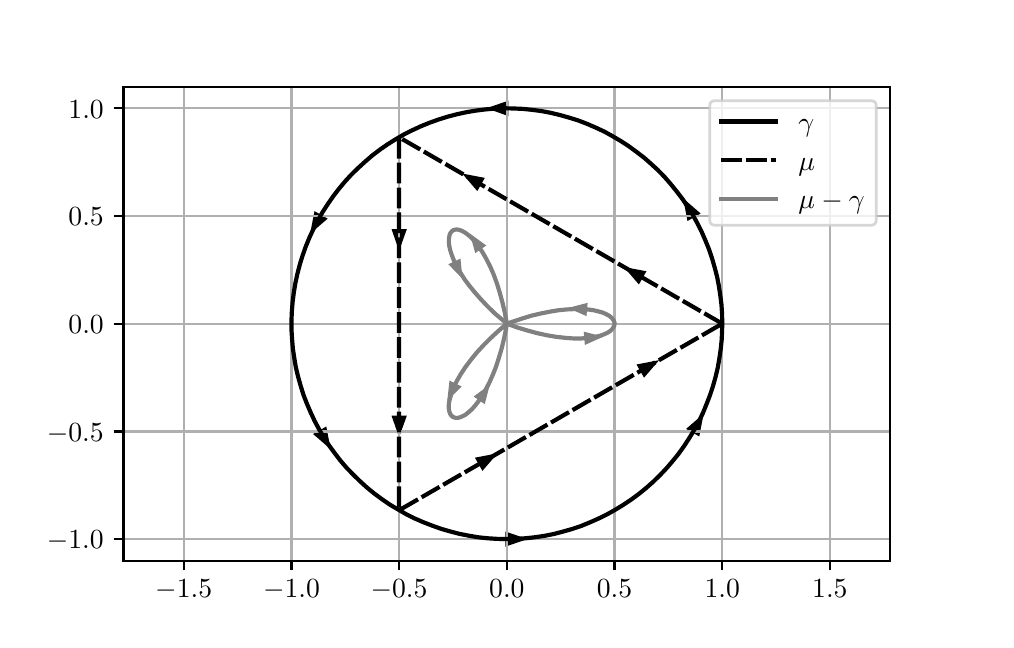 \begingroup%
\makeatletter%
\begin{pgfpicture}%
\pgfpathrectangle{\pgfpointorigin}{\pgfqpoint{4.792in}{2.961in}}%
\pgfusepath{use as bounding box, clip}%
\begin{pgfscope}%
\pgfsetbuttcap%
\pgfsetmiterjoin%
\definecolor{currentfill}{rgb}{1.0,1.0,1.0}%
\pgfsetfillcolor{currentfill}%
\pgfsetlinewidth{0.0pt}%
\definecolor{currentstroke}{rgb}{1.0,1.0,1.0}%
\pgfsetstrokecolor{currentstroke}%
\pgfsetdash{}{0pt}%
\pgfpathmoveto{\pgfqpoint{0.0in}{0.0in}}%
\pgfpathlineto{\pgfqpoint{4.792in}{0.0in}}%
\pgfpathlineto{\pgfqpoint{4.792in}{2.961in}}%
\pgfpathlineto{\pgfqpoint{0.0in}{2.961in}}%
\pgfpathclose%
\pgfusepath{fill}%
\end{pgfscope}%
\begin{pgfscope}%
\pgfsetbuttcap%
\pgfsetmiterjoin%
\definecolor{currentfill}{rgb}{1.0,1.0,1.0}%
\pgfsetfillcolor{currentfill}%
\pgfsetlinewidth{0.0pt}%
\definecolor{currentstroke}{rgb}{0.0,0.0,0.0}%
\pgfsetstrokecolor{currentstroke}%
\pgfsetstrokeopacity{0.0}%
\pgfsetdash{}{0pt}%
\pgfpathmoveto{\pgfqpoint{0.479in}{0.296in}}%
\pgfpathlineto{\pgfqpoint{4.312in}{0.296in}}%
\pgfpathlineto{\pgfqpoint{4.312in}{2.665in}}%
\pgfpathlineto{\pgfqpoint{0.479in}{2.665in}}%
\pgfpathclose%
\pgfusepath{fill}%
\end{pgfscope}%
\begin{pgfscope}%
\pgfpathrectangle{\pgfqpoint{0.479in}{0.296in}}{\pgfqpoint{3.833in}{2.369in}} %
\pgfusepath{clip}%
\pgfsetbuttcap%
\pgfsetmiterjoin%
\definecolor{currentfill}{rgb}{0.0,0.0,0.0}%
\pgfsetfillcolor{currentfill}%
\pgfsetlinewidth{1.004pt}%
\definecolor{currentstroke}{rgb}{0.0,0.0,0.0}%
\pgfsetstrokecolor{currentstroke}%
\pgfsetdash{}{0pt}%
\pgfpathmoveto{\pgfqpoint{3.353in}{2.033in}}%
\pgfpathlineto{\pgfqpoint{3.288in}{2.089in}}%
\pgfpathlineto{\pgfqpoint{3.304in}{2.005in}}%
\pgfpathclose%
\pgfusepath{stroke,fill}%
\end{pgfscope}%
\begin{pgfscope}%
\pgfpathrectangle{\pgfqpoint{0.479in}{0.296in}}{\pgfqpoint{3.833in}{2.369in}} %
\pgfusepath{clip}%
\pgfsetbuttcap%
\pgfsetmiterjoin%
\definecolor{currentfill}{rgb}{0.0,0.0,0.0}%
\pgfsetfillcolor{currentfill}%
\pgfsetlinewidth{1.004pt}%
\definecolor{currentstroke}{rgb}{0.0,0.0,0.0}%
\pgfsetstrokecolor{currentstroke}%
\pgfsetdash{}{0pt}%
\pgfpathmoveto{\pgfqpoint{2.396in}{2.586in}}%
\pgfpathlineto{\pgfqpoint{2.315in}{2.558in}}%
\pgfpathlineto{\pgfqpoint{2.396in}{2.529in}}%
\pgfpathclose%
\pgfusepath{stroke,fill}%
\end{pgfscope}%
\begin{pgfscope}%
\pgfpathrectangle{\pgfqpoint{0.479in}{0.296in}}{\pgfqpoint{3.833in}{2.369in}} %
\pgfusepath{clip}%
\pgfsetbuttcap%
\pgfsetmiterjoin%
\definecolor{currentfill}{rgb}{0.0,0.0,0.0}%
\pgfsetfillcolor{currentfill}%
\pgfsetlinewidth{1.004pt}%
\definecolor{currentstroke}{rgb}{0.0,0.0,0.0}%
\pgfsetstrokecolor{currentstroke}%
\pgfsetdash{}{0pt}%
\pgfpathmoveto{\pgfqpoint{1.439in}{2.033in}}%
\pgfpathlineto{\pgfqpoint{1.423in}{1.949in}}%
\pgfpathlineto{\pgfqpoint{1.488in}{2.005in}}%
\pgfpathclose%
\pgfusepath{stroke,fill}%
\end{pgfscope}%
\begin{pgfscope}%
\pgfpathrectangle{\pgfqpoint{0.479in}{0.296in}}{\pgfqpoint{3.833in}{2.369in}} %
\pgfusepath{clip}%
\pgfsetbuttcap%
\pgfsetmiterjoin%
\definecolor{currentfill}{rgb}{0.0,0.0,0.0}%
\pgfsetfillcolor{currentfill}%
\pgfsetlinewidth{1.004pt}%
\definecolor{currentstroke}{rgb}{0.0,0.0,0.0}%
\pgfsetstrokecolor{currentstroke}%
\pgfsetdash{}{0pt}%
\pgfpathmoveto{\pgfqpoint{1.439in}{0.928in}}%
\pgfpathlineto{\pgfqpoint{1.504in}{0.872in}}%
\pgfpathlineto{\pgfqpoint{1.488in}{0.956in}}%
\pgfpathclose%
\pgfusepath{stroke,fill}%
\end{pgfscope}%
\begin{pgfscope}%
\pgfpathrectangle{\pgfqpoint{0.479in}{0.296in}}{\pgfqpoint{3.833in}{2.369in}} %
\pgfusepath{clip}%
\pgfsetbuttcap%
\pgfsetmiterjoin%
\definecolor{currentfill}{rgb}{0.0,0.0,0.0}%
\pgfsetfillcolor{currentfill}%
\pgfsetlinewidth{1.004pt}%
\definecolor{currentstroke}{rgb}{0.0,0.0,0.0}%
\pgfsetstrokecolor{currentstroke}%
\pgfsetdash{}{0pt}%
\pgfpathmoveto{\pgfqpoint{2.396in}{0.376in}}%
\pgfpathlineto{\pgfqpoint{2.477in}{0.404in}}%
\pgfpathlineto{\pgfqpoint{2.396in}{0.432in}}%
\pgfpathclose%
\pgfusepath{stroke,fill}%
\end{pgfscope}%
\begin{pgfscope}%
\pgfpathrectangle{\pgfqpoint{0.479in}{0.296in}}{\pgfqpoint{3.833in}{2.369in}} %
\pgfusepath{clip}%
\pgfsetbuttcap%
\pgfsetmiterjoin%
\definecolor{currentfill}{rgb}{0.0,0.0,0.0}%
\pgfsetfillcolor{currentfill}%
\pgfsetlinewidth{1.004pt}%
\definecolor{currentstroke}{rgb}{0.0,0.0,0.0}%
\pgfsetstrokecolor{currentstroke}%
\pgfsetdash{}{0pt}%
\pgfpathmoveto{\pgfqpoint{3.353in}{0.928in}}%
\pgfpathlineto{\pgfqpoint{3.369in}{1.012in}}%
\pgfpathlineto{\pgfqpoint{3.304in}{0.956in}}%
\pgfpathclose%
\pgfusepath{stroke,fill}%
\end{pgfscope}%
\begin{pgfscope}%
\pgfpathrectangle{\pgfqpoint{0.479in}{0.296in}}{\pgfqpoint{3.833in}{2.369in}} %
\pgfusepath{clip}%
\pgfsetbuttcap%
\pgfsetmiterjoin%
\definecolor{currentfill}{rgb}{0.0,0.0,0.0}%
\pgfsetfillcolor{currentfill}%
\pgfsetlinewidth{1.004pt}%
\definecolor{currentstroke}{rgb}{0.0,0.0,0.0}%
\pgfsetstrokecolor{currentstroke}%
\pgfsetdash{}{0pt}%
\pgfpathmoveto{\pgfqpoint{3.083in}{1.738in}}%
\pgfpathlineto{\pgfqpoint{2.999in}{1.754in}}%
\pgfpathlineto{\pgfqpoint{3.055in}{1.689in}}%
\pgfpathclose%
\pgfusepath{stroke,fill}%
\end{pgfscope}%
\begin{pgfscope}%
\pgfpathrectangle{\pgfqpoint{0.479in}{0.296in}}{\pgfqpoint{3.833in}{2.369in}} %
\pgfusepath{clip}%
\pgfsetbuttcap%
\pgfsetmiterjoin%
\definecolor{currentfill}{rgb}{0.0,0.0,0.0}%
\pgfsetfillcolor{currentfill}%
\pgfsetlinewidth{1.004pt}%
\definecolor{currentstroke}{rgb}{0.0,0.0,0.0}%
\pgfsetstrokecolor{currentstroke}%
\pgfsetdash{}{0pt}%
\pgfpathmoveto{\pgfqpoint{2.275in}{2.205in}}%
\pgfpathlineto{\pgfqpoint{2.191in}{2.221in}}%
\pgfpathlineto{\pgfqpoint{2.247in}{2.156in}}%
\pgfpathclose%
\pgfusepath{stroke,fill}%
\end{pgfscope}%
\begin{pgfscope}%
\pgfpathrectangle{\pgfqpoint{0.479in}{0.296in}}{\pgfqpoint{3.833in}{2.369in}} %
\pgfusepath{clip}%
\pgfsetbuttcap%
\pgfsetmiterjoin%
\definecolor{currentfill}{rgb}{0.0,0.0,0.0}%
\pgfsetfillcolor{currentfill}%
\pgfsetlinewidth{1.004pt}%
\definecolor{currentstroke}{rgb}{0.0,0.0,0.0}%
\pgfsetstrokecolor{currentstroke}%
\pgfsetdash{}{0pt}%
\pgfpathmoveto{\pgfqpoint{1.829in}{1.947in}}%
\pgfpathlineto{\pgfqpoint{1.857in}{1.866in}}%
\pgfpathlineto{\pgfqpoint{1.886in}{1.947in}}%
\pgfpathclose%
\pgfusepath{stroke,fill}%
\end{pgfscope}%
\begin{pgfscope}%
\pgfpathrectangle{\pgfqpoint{0.479in}{0.296in}}{\pgfqpoint{3.833in}{2.369in}} %
\pgfusepath{clip}%
\pgfsetbuttcap%
\pgfsetmiterjoin%
\definecolor{currentfill}{rgb}{0.0,0.0,0.0}%
\pgfsetfillcolor{currentfill}%
\pgfsetlinewidth{1.004pt}%
\definecolor{currentstroke}{rgb}{0.0,0.0,0.0}%
\pgfsetstrokecolor{currentstroke}%
\pgfsetdash{}{0pt}%
\pgfpathmoveto{\pgfqpoint{1.829in}{1.014in}}%
\pgfpathlineto{\pgfqpoint{1.857in}{0.934in}}%
\pgfpathlineto{\pgfqpoint{1.886in}{1.014in}}%
\pgfpathclose%
\pgfusepath{stroke,fill}%
\end{pgfscope}%
\begin{pgfscope}%
\pgfpathrectangle{\pgfqpoint{0.479in}{0.296in}}{\pgfqpoint{3.833in}{2.369in}} %
\pgfusepath{clip}%
\pgfsetbuttcap%
\pgfsetmiterjoin%
\definecolor{currentfill}{rgb}{0.0,0.0,0.0}%
\pgfsetfillcolor{currentfill}%
\pgfsetlinewidth{1.004pt}%
\definecolor{currentstroke}{rgb}{0.0,0.0,0.0}%
\pgfsetstrokecolor{currentstroke}%
\pgfsetdash{}{0pt}%
\pgfpathmoveto{\pgfqpoint{2.275in}{0.757in}}%
\pgfpathlineto{\pgfqpoint{2.331in}{0.822in}}%
\pgfpathlineto{\pgfqpoint{2.247in}{0.806in}}%
\pgfpathclose%
\pgfusepath{stroke,fill}%
\end{pgfscope}%
\begin{pgfscope}%
\pgfpathrectangle{\pgfqpoint{0.479in}{0.296in}}{\pgfqpoint{3.833in}{2.369in}} %
\pgfusepath{clip}%
\pgfsetbuttcap%
\pgfsetmiterjoin%
\definecolor{currentfill}{rgb}{0.0,0.0,0.0}%
\pgfsetfillcolor{currentfill}%
\pgfsetlinewidth{1.004pt}%
\definecolor{currentstroke}{rgb}{0.0,0.0,0.0}%
\pgfsetstrokecolor{currentstroke}%
\pgfsetdash{}{0pt}%
\pgfpathmoveto{\pgfqpoint{3.083in}{1.223in}}%
\pgfpathlineto{\pgfqpoint{3.139in}{1.288in}}%
\pgfpathlineto{\pgfqpoint{3.055in}{1.272in}}%
\pgfpathclose%
\pgfusepath{stroke,fill}%
\end{pgfscope}%
\begin{pgfscope}%
\pgfpathrectangle{\pgfqpoint{0.479in}{0.296in}}{\pgfqpoint{3.833in}{2.369in}} %
\pgfusepath{clip}%
\pgfsetbuttcap%
\pgfsetmiterjoin%
\definecolor{currentfill}{rgb}{0.502,0.502,0.502}%
\pgfsetfillcolor{currentfill}%
\pgfsetlinewidth{1.004pt}%
\definecolor{currentstroke}{rgb}{0.502,0.502,0.502}%
\pgfsetstrokecolor{currentstroke}%
\pgfsetdash{}{0pt}%
\pgfpathmoveto{\pgfqpoint{2.115in}{1.186in}}%
\pgfpathlineto{\pgfqpoint{2.107in}{1.115in}}%
\pgfpathlineto{\pgfqpoint{2.158in}{1.165in}}%
\pgfpathclose%
\pgfusepath{stroke,fill}%
\end{pgfscope}%
\begin{pgfscope}%
\pgfpathrectangle{\pgfqpoint{0.479in}{0.296in}}{\pgfqpoint{3.833in}{2.369in}} %
\pgfusepath{clip}%
\pgfsetbuttcap%
\pgfsetmiterjoin%
\definecolor{currentfill}{rgb}{0.502,0.502,0.502}%
\pgfsetfillcolor{currentfill}%
\pgfsetlinewidth{1.004pt}%
\definecolor{currentstroke}{rgb}{0.502,0.502,0.502}%
\pgfsetstrokecolor{currentstroke}%
\pgfsetdash{}{0pt}%
\pgfpathmoveto{\pgfqpoint{2.281in}{1.09in}}%
\pgfpathlineto{\pgfqpoint{2.299in}{1.159in}}%
\pgfpathlineto{\pgfqpoint{2.242in}{1.117in}}%
\pgfpathclose%
\pgfusepath{stroke,fill}%
\end{pgfscope}%
\begin{pgfscope}%
\pgfpathrectangle{\pgfqpoint{0.479in}{0.296in}}{\pgfqpoint{3.833in}{2.369in}} %
\pgfusepath{clip}%
\pgfsetbuttcap%
\pgfsetmiterjoin%
\definecolor{currentfill}{rgb}{0.502,0.502,0.502}%
\pgfsetfillcolor{currentfill}%
\pgfsetlinewidth{1.004pt}%
\definecolor{currentstroke}{rgb}{0.502,0.502,0.502}%
\pgfsetstrokecolor{currentstroke}%
\pgfsetdash{}{0pt}%
\pgfpathmoveto{\pgfqpoint{2.792in}{1.385in}}%
\pgfpathlineto{\pgfqpoint{2.857in}{1.414in}}%
\pgfpathlineto{\pgfqpoint{2.788in}{1.432in}}%
\pgfpathclose%
\pgfusepath{stroke,fill}%
\end{pgfscope}%
\begin{pgfscope}%
\pgfpathrectangle{\pgfqpoint{0.479in}{0.296in}}{\pgfqpoint{3.833in}{2.369in}} %
\pgfusepath{clip}%
\pgfsetbuttcap%
\pgfsetmiterjoin%
\definecolor{currentfill}{rgb}{0.502,0.502,0.502}%
\pgfsetfillcolor{currentfill}%
\pgfsetlinewidth{1.004pt}%
\definecolor{currentstroke}{rgb}{0.502,0.502,0.502}%
\pgfsetstrokecolor{currentstroke}%
\pgfsetdash{}{0pt}%
\pgfpathmoveto{\pgfqpoint{2.792in}{1.576in}}%
\pgfpathlineto{\pgfqpoint{2.723in}{1.558in}}%
\pgfpathlineto{\pgfqpoint{2.788in}{1.529in}}%
\pgfpathclose%
\pgfusepath{stroke,fill}%
\end{pgfscope}%
\begin{pgfscope}%
\pgfpathrectangle{\pgfqpoint{0.479in}{0.296in}}{\pgfqpoint{3.833in}{2.369in}} %
\pgfusepath{clip}%
\pgfsetbuttcap%
\pgfsetmiterjoin%
\definecolor{currentfill}{rgb}{0.502,0.502,0.502}%
\pgfsetfillcolor{currentfill}%
\pgfsetlinewidth{1.004pt}%
\definecolor{currentstroke}{rgb}{0.502,0.502,0.502}%
\pgfsetstrokecolor{currentstroke}%
\pgfsetdash{}{0pt}%
\pgfpathmoveto{\pgfqpoint{2.281in}{1.872in}}%
\pgfpathlineto{\pgfqpoint{2.223in}{1.914in}}%
\pgfpathlineto{\pgfqpoint{2.242in}{1.845in}}%
\pgfpathclose%
\pgfusepath{stroke,fill}%
\end{pgfscope}%
\begin{pgfscope}%
\pgfpathrectangle{\pgfqpoint{0.479in}{0.296in}}{\pgfqpoint{3.833in}{2.369in}} %
\pgfusepath{clip}%
\pgfsetbuttcap%
\pgfsetmiterjoin%
\definecolor{currentfill}{rgb}{0.502,0.502,0.502}%
\pgfsetfillcolor{currentfill}%
\pgfsetlinewidth{1.004pt}%
\definecolor{currentstroke}{rgb}{0.502,0.502,0.502}%
\pgfsetstrokecolor{currentstroke}%
\pgfsetdash{}{0pt}%
\pgfpathmoveto{\pgfqpoint{2.115in}{1.776in}}%
\pgfpathlineto{\pgfqpoint{2.165in}{1.725in}}%
\pgfpathlineto{\pgfqpoint{2.158in}{1.796in}}%
\pgfpathclose%
\pgfusepath{stroke,fill}%
\end{pgfscope}%
\begin{pgfscope}%
\pgfpathrectangle{\pgfqpoint{0.479in}{0.296in}}{\pgfqpoint{3.833in}{2.369in}} %
\pgfusepath{clip}%
\pgfsetrectcap%
\pgfsetroundjoin%
\pgfsetlinewidth{0.803pt}%
\definecolor{currentstroke}{rgb}{0.69,0.69,0.69}%
\pgfsetstrokecolor{currentstroke}%
\pgfsetdash{}{0pt}%
\pgfpathmoveto{\pgfqpoint{0.78in}{0.296in}}%
\pgfpathlineto{\pgfqpoint{0.78in}{2.665in}}%
\pgfusepath{stroke}%
\end{pgfscope}%
\begin{pgfscope}%
\pgfsetbuttcap%
\pgfsetroundjoin%
\definecolor{currentfill}{rgb}{0.0,0.0,0.0}%
\pgfsetfillcolor{currentfill}%
\pgfsetlinewidth{0.803pt}%
\definecolor{currentstroke}{rgb}{0.0,0.0,0.0}%
\pgfsetstrokecolor{currentstroke}%
\pgfsetdash{}{0pt}%
\pgfsys@defobject{currentmarker}{\pgfqpoint{0.0in}{-0.049in}}{\pgfqpoint{0.0in}{0.0in}}{%
\pgfpathmoveto{\pgfqpoint{0.0in}{0.0in}}%
\pgfpathlineto{\pgfqpoint{0.0in}{-0.049in}}%
\pgfusepath{stroke,fill}%
}%
\begin{pgfscope}%
\pgfsys@transformshift{0.78in}{0.296in}%
\pgfsys@useobject{currentmarker}{}%
\end{pgfscope}%
\end{pgfscope}%
\begin{pgfscope}%
\pgftext[x=0.78in,y=0.199in,,top]{\rmfamily\fontsize{10.0}{12.0}\selectfont \(\displaystyle -1.5\)}%
\end{pgfscope}%
\begin{pgfscope}%
\pgfpathrectangle{\pgfqpoint{0.479in}{0.296in}}{\pgfqpoint{3.833in}{2.369in}} %
\pgfusepath{clip}%
\pgfsetrectcap%
\pgfsetroundjoin%
\pgfsetlinewidth{0.803pt}%
\definecolor{currentstroke}{rgb}{0.69,0.69,0.69}%
\pgfsetstrokecolor{currentstroke}%
\pgfsetdash{}{0pt}%
\pgfpathmoveto{\pgfqpoint{1.319in}{0.296in}}%
\pgfpathlineto{\pgfqpoint{1.319in}{2.665in}}%
\pgfusepath{stroke}%
\end{pgfscope}%
\begin{pgfscope}%
\pgfsetbuttcap%
\pgfsetroundjoin%
\definecolor{currentfill}{rgb}{0.0,0.0,0.0}%
\pgfsetfillcolor{currentfill}%
\pgfsetlinewidth{0.803pt}%
\definecolor{currentstroke}{rgb}{0.0,0.0,0.0}%
\pgfsetstrokecolor{currentstroke}%
\pgfsetdash{}{0pt}%
\pgfsys@defobject{currentmarker}{\pgfqpoint{0.0in}{-0.049in}}{\pgfqpoint{0.0in}{0.0in}}{%
\pgfpathmoveto{\pgfqpoint{0.0in}{0.0in}}%
\pgfpathlineto{\pgfqpoint{0.0in}{-0.049in}}%
\pgfusepath{stroke,fill}%
}%
\begin{pgfscope}%
\pgfsys@transformshift{1.319in}{0.296in}%
\pgfsys@useobject{currentmarker}{}%
\end{pgfscope}%
\end{pgfscope}%
\begin{pgfscope}%
\pgftext[x=1.319in,y=0.199in,,top]{\rmfamily\fontsize{10.0}{12.0}\selectfont \(\displaystyle -1.0\)}%
\end{pgfscope}%
\begin{pgfscope}%
\pgfpathrectangle{\pgfqpoint{0.479in}{0.296in}}{\pgfqpoint{3.833in}{2.369in}} %
\pgfusepath{clip}%
\pgfsetrectcap%
\pgfsetroundjoin%
\pgfsetlinewidth{0.803pt}%
\definecolor{currentstroke}{rgb}{0.69,0.69,0.69}%
\pgfsetstrokecolor{currentstroke}%
\pgfsetdash{}{0pt}%
\pgfpathmoveto{\pgfqpoint{1.857in}{0.296in}}%
\pgfpathlineto{\pgfqpoint{1.857in}{2.665in}}%
\pgfusepath{stroke}%
\end{pgfscope}%
\begin{pgfscope}%
\pgfsetbuttcap%
\pgfsetroundjoin%
\definecolor{currentfill}{rgb}{0.0,0.0,0.0}%
\pgfsetfillcolor{currentfill}%
\pgfsetlinewidth{0.803pt}%
\definecolor{currentstroke}{rgb}{0.0,0.0,0.0}%
\pgfsetstrokecolor{currentstroke}%
\pgfsetdash{}{0pt}%
\pgfsys@defobject{currentmarker}{\pgfqpoint{0.0in}{-0.049in}}{\pgfqpoint{0.0in}{0.0in}}{%
\pgfpathmoveto{\pgfqpoint{0.0in}{0.0in}}%
\pgfpathlineto{\pgfqpoint{0.0in}{-0.049in}}%
\pgfusepath{stroke,fill}%
}%
\begin{pgfscope}%
\pgfsys@transformshift{1.857in}{0.296in}%
\pgfsys@useobject{currentmarker}{}%
\end{pgfscope}%
\end{pgfscope}%
\begin{pgfscope}%
\pgftext[x=1.857in,y=0.199in,,top]{\rmfamily\fontsize{10.0}{12.0}\selectfont \(\displaystyle -0.5\)}%
\end{pgfscope}%
\begin{pgfscope}%
\pgfpathrectangle{\pgfqpoint{0.479in}{0.296in}}{\pgfqpoint{3.833in}{2.369in}} %
\pgfusepath{clip}%
\pgfsetrectcap%
\pgfsetroundjoin%
\pgfsetlinewidth{0.803pt}%
\definecolor{currentstroke}{rgb}{0.69,0.69,0.69}%
\pgfsetstrokecolor{currentstroke}%
\pgfsetdash{}{0pt}%
\pgfpathmoveto{\pgfqpoint{2.396in}{0.296in}}%
\pgfpathlineto{\pgfqpoint{2.396in}{2.665in}}%
\pgfusepath{stroke}%
\end{pgfscope}%
\begin{pgfscope}%
\pgfsetbuttcap%
\pgfsetroundjoin%
\definecolor{currentfill}{rgb}{0.0,0.0,0.0}%
\pgfsetfillcolor{currentfill}%
\pgfsetlinewidth{0.803pt}%
\definecolor{currentstroke}{rgb}{0.0,0.0,0.0}%
\pgfsetstrokecolor{currentstroke}%
\pgfsetdash{}{0pt}%
\pgfsys@defobject{currentmarker}{\pgfqpoint{0.0in}{-0.049in}}{\pgfqpoint{0.0in}{0.0in}}{%
\pgfpathmoveto{\pgfqpoint{0.0in}{0.0in}}%
\pgfpathlineto{\pgfqpoint{0.0in}{-0.049in}}%
\pgfusepath{stroke,fill}%
}%
\begin{pgfscope}%
\pgfsys@transformshift{2.396in}{0.296in}%
\pgfsys@useobject{currentmarker}{}%
\end{pgfscope}%
\end{pgfscope}%
\begin{pgfscope}%
\pgftext[x=2.396in,y=0.199in,,top]{\rmfamily\fontsize{10.0}{12.0}\selectfont \(\displaystyle 0.0\)}%
\end{pgfscope}%
\begin{pgfscope}%
\pgfpathrectangle{\pgfqpoint{0.479in}{0.296in}}{\pgfqpoint{3.833in}{2.369in}} %
\pgfusepath{clip}%
\pgfsetrectcap%
\pgfsetroundjoin%
\pgfsetlinewidth{0.803pt}%
\definecolor{currentstroke}{rgb}{0.69,0.69,0.69}%
\pgfsetstrokecolor{currentstroke}%
\pgfsetdash{}{0pt}%
\pgfpathmoveto{\pgfqpoint{2.934in}{0.296in}}%
\pgfpathlineto{\pgfqpoint{2.934in}{2.665in}}%
\pgfusepath{stroke}%
\end{pgfscope}%
\begin{pgfscope}%
\pgfsetbuttcap%
\pgfsetroundjoin%
\definecolor{currentfill}{rgb}{0.0,0.0,0.0}%
\pgfsetfillcolor{currentfill}%
\pgfsetlinewidth{0.803pt}%
\definecolor{currentstroke}{rgb}{0.0,0.0,0.0}%
\pgfsetstrokecolor{currentstroke}%
\pgfsetdash{}{0pt}%
\pgfsys@defobject{currentmarker}{\pgfqpoint{0.0in}{-0.049in}}{\pgfqpoint{0.0in}{0.0in}}{%
\pgfpathmoveto{\pgfqpoint{0.0in}{0.0in}}%
\pgfpathlineto{\pgfqpoint{0.0in}{-0.049in}}%
\pgfusepath{stroke,fill}%
}%
\begin{pgfscope}%
\pgfsys@transformshift{2.934in}{0.296in}%
\pgfsys@useobject{currentmarker}{}%
\end{pgfscope}%
\end{pgfscope}%
\begin{pgfscope}%
\pgftext[x=2.934in,y=0.199in,,top]{\rmfamily\fontsize{10.0}{12.0}\selectfont \(\displaystyle 0.5\)}%
\end{pgfscope}%
\begin{pgfscope}%
\pgfpathrectangle{\pgfqpoint{0.479in}{0.296in}}{\pgfqpoint{3.833in}{2.369in}} %
\pgfusepath{clip}%
\pgfsetrectcap%
\pgfsetroundjoin%
\pgfsetlinewidth{0.803pt}%
\definecolor{currentstroke}{rgb}{0.69,0.69,0.69}%
\pgfsetstrokecolor{currentstroke}%
\pgfsetdash{}{0pt}%
\pgfpathmoveto{\pgfqpoint{3.473in}{0.296in}}%
\pgfpathlineto{\pgfqpoint{3.473in}{2.665in}}%
\pgfusepath{stroke}%
\end{pgfscope}%
\begin{pgfscope}%
\pgfsetbuttcap%
\pgfsetroundjoin%
\definecolor{currentfill}{rgb}{0.0,0.0,0.0}%
\pgfsetfillcolor{currentfill}%
\pgfsetlinewidth{0.803pt}%
\definecolor{currentstroke}{rgb}{0.0,0.0,0.0}%
\pgfsetstrokecolor{currentstroke}%
\pgfsetdash{}{0pt}%
\pgfsys@defobject{currentmarker}{\pgfqpoint{0.0in}{-0.049in}}{\pgfqpoint{0.0in}{0.0in}}{%
\pgfpathmoveto{\pgfqpoint{0.0in}{0.0in}}%
\pgfpathlineto{\pgfqpoint{0.0in}{-0.049in}}%
\pgfusepath{stroke,fill}%
}%
\begin{pgfscope}%
\pgfsys@transformshift{3.473in}{0.296in}%
\pgfsys@useobject{currentmarker}{}%
\end{pgfscope}%
\end{pgfscope}%
\begin{pgfscope}%
\pgftext[x=3.473in,y=0.199in,,top]{\rmfamily\fontsize{10.0}{12.0}\selectfont \(\displaystyle 1.0\)}%
\end{pgfscope}%
\begin{pgfscope}%
\pgfpathrectangle{\pgfqpoint{0.479in}{0.296in}}{\pgfqpoint{3.833in}{2.369in}} %
\pgfusepath{clip}%
\pgfsetrectcap%
\pgfsetroundjoin%
\pgfsetlinewidth{0.803pt}%
\definecolor{currentstroke}{rgb}{0.69,0.69,0.69}%
\pgfsetstrokecolor{currentstroke}%
\pgfsetdash{}{0pt}%
\pgfpathmoveto{\pgfqpoint{4.011in}{0.296in}}%
\pgfpathlineto{\pgfqpoint{4.011in}{2.665in}}%
\pgfusepath{stroke}%
\end{pgfscope}%
\begin{pgfscope}%
\pgfsetbuttcap%
\pgfsetroundjoin%
\definecolor{currentfill}{rgb}{0.0,0.0,0.0}%
\pgfsetfillcolor{currentfill}%
\pgfsetlinewidth{0.803pt}%
\definecolor{currentstroke}{rgb}{0.0,0.0,0.0}%
\pgfsetstrokecolor{currentstroke}%
\pgfsetdash{}{0pt}%
\pgfsys@defobject{currentmarker}{\pgfqpoint{0.0in}{-0.049in}}{\pgfqpoint{0.0in}{0.0in}}{%
\pgfpathmoveto{\pgfqpoint{0.0in}{0.0in}}%
\pgfpathlineto{\pgfqpoint{0.0in}{-0.049in}}%
\pgfusepath{stroke,fill}%
}%
\begin{pgfscope}%
\pgfsys@transformshift{4.011in}{0.296in}%
\pgfsys@useobject{currentmarker}{}%
\end{pgfscope}%
\end{pgfscope}%
\begin{pgfscope}%
\pgftext[x=4.011in,y=0.199in,,top]{\rmfamily\fontsize{10.0}{12.0}\selectfont \(\displaystyle 1.5\)}%
\end{pgfscope}%
\begin{pgfscope}%
\pgfpathrectangle{\pgfqpoint{0.479in}{0.296in}}{\pgfqpoint{3.833in}{2.369in}} %
\pgfusepath{clip}%
\pgfsetrectcap%
\pgfsetroundjoin%
\pgfsetlinewidth{0.803pt}%
\definecolor{currentstroke}{rgb}{0.69,0.69,0.69}%
\pgfsetstrokecolor{currentstroke}%
\pgfsetdash{}{0pt}%
\pgfpathmoveto{\pgfqpoint{0.479in}{0.404in}}%
\pgfpathlineto{\pgfqpoint{4.312in}{0.404in}}%
\pgfusepath{stroke}%
\end{pgfscope}%
\begin{pgfscope}%
\pgfsetbuttcap%
\pgfsetroundjoin%
\definecolor{currentfill}{rgb}{0.0,0.0,0.0}%
\pgfsetfillcolor{currentfill}%
\pgfsetlinewidth{0.803pt}%
\definecolor{currentstroke}{rgb}{0.0,0.0,0.0}%
\pgfsetstrokecolor{currentstroke}%
\pgfsetdash{}{0pt}%
\pgfsys@defobject{currentmarker}{\pgfqpoint{-0.049in}{0.0in}}{\pgfqpoint{0.0in}{0.0in}}{%
\pgfpathmoveto{\pgfqpoint{0.0in}{0.0in}}%
\pgfpathlineto{\pgfqpoint{-0.049in}{0.0in}}%
\pgfusepath{stroke,fill}%
}%
\begin{pgfscope}%
\pgfsys@transformshift{0.479in}{0.404in}%
\pgfsys@useobject{currentmarker}{}%
\end{pgfscope}%
\end{pgfscope}%
\begin{pgfscope}%
\pgftext[x=0.096in,y=0.356in,left,base]{\rmfamily\fontsize{10.0}{12.0}\selectfont \(\displaystyle -1.0\)}%
\end{pgfscope}%
\begin{pgfscope}%
\pgfpathrectangle{\pgfqpoint{0.479in}{0.296in}}{\pgfqpoint{3.833in}{2.369in}} %
\pgfusepath{clip}%
\pgfsetrectcap%
\pgfsetroundjoin%
\pgfsetlinewidth{0.803pt}%
\definecolor{currentstroke}{rgb}{0.69,0.69,0.69}%
\pgfsetstrokecolor{currentstroke}%
\pgfsetdash{}{0pt}%
\pgfpathmoveto{\pgfqpoint{0.479in}{0.942in}}%
\pgfpathlineto{\pgfqpoint{4.312in}{0.942in}}%
\pgfusepath{stroke}%
\end{pgfscope}%
\begin{pgfscope}%
\pgfsetbuttcap%
\pgfsetroundjoin%
\definecolor{currentfill}{rgb}{0.0,0.0,0.0}%
\pgfsetfillcolor{currentfill}%
\pgfsetlinewidth{0.803pt}%
\definecolor{currentstroke}{rgb}{0.0,0.0,0.0}%
\pgfsetstrokecolor{currentstroke}%
\pgfsetdash{}{0pt}%
\pgfsys@defobject{currentmarker}{\pgfqpoint{-0.049in}{0.0in}}{\pgfqpoint{0.0in}{0.0in}}{%
\pgfpathmoveto{\pgfqpoint{0.0in}{0.0in}}%
\pgfpathlineto{\pgfqpoint{-0.049in}{0.0in}}%
\pgfusepath{stroke,fill}%
}%
\begin{pgfscope}%
\pgfsys@transformshift{0.479in}{0.942in}%
\pgfsys@useobject{currentmarker}{}%
\end{pgfscope}%
\end{pgfscope}%
\begin{pgfscope}%
\pgftext[x=0.096in,y=0.894in,left,base]{\rmfamily\fontsize{10.0}{12.0}\selectfont \(\displaystyle -0.5\)}%
\end{pgfscope}%
\begin{pgfscope}%
\pgfpathrectangle{\pgfqpoint{0.479in}{0.296in}}{\pgfqpoint{3.833in}{2.369in}} %
\pgfusepath{clip}%
\pgfsetrectcap%
\pgfsetroundjoin%
\pgfsetlinewidth{0.803pt}%
\definecolor{currentstroke}{rgb}{0.69,0.69,0.69}%
\pgfsetstrokecolor{currentstroke}%
\pgfsetdash{}{0pt}%
\pgfpathmoveto{\pgfqpoint{0.479in}{1.481in}}%
\pgfpathlineto{\pgfqpoint{4.312in}{1.481in}}%
\pgfusepath{stroke}%
\end{pgfscope}%
\begin{pgfscope}%
\pgfsetbuttcap%
\pgfsetroundjoin%
\definecolor{currentfill}{rgb}{0.0,0.0,0.0}%
\pgfsetfillcolor{currentfill}%
\pgfsetlinewidth{0.803pt}%
\definecolor{currentstroke}{rgb}{0.0,0.0,0.0}%
\pgfsetstrokecolor{currentstroke}%
\pgfsetdash{}{0pt}%
\pgfsys@defobject{currentmarker}{\pgfqpoint{-0.049in}{0.0in}}{\pgfqpoint{0.0in}{0.0in}}{%
\pgfpathmoveto{\pgfqpoint{0.0in}{0.0in}}%
\pgfpathlineto{\pgfqpoint{-0.049in}{0.0in}}%
\pgfusepath{stroke,fill}%
}%
\begin{pgfscope}%
\pgfsys@transformshift{0.479in}{1.481in}%
\pgfsys@useobject{currentmarker}{}%
\end{pgfscope}%
\end{pgfscope}%
\begin{pgfscope}%
\pgftext[x=0.204in,y=1.433in,left,base]{\rmfamily\fontsize{10.0}{12.0}\selectfont \(\displaystyle 0.0\)}%
\end{pgfscope}%
\begin{pgfscope}%
\pgfpathrectangle{\pgfqpoint{0.479in}{0.296in}}{\pgfqpoint{3.833in}{2.369in}} %
\pgfusepath{clip}%
\pgfsetrectcap%
\pgfsetroundjoin%
\pgfsetlinewidth{0.803pt}%
\definecolor{currentstroke}{rgb}{0.69,0.69,0.69}%
\pgfsetstrokecolor{currentstroke}%
\pgfsetdash{}{0pt}%
\pgfpathmoveto{\pgfqpoint{0.479in}{2.019in}}%
\pgfpathlineto{\pgfqpoint{4.312in}{2.019in}}%
\pgfusepath{stroke}%
\end{pgfscope}%
\begin{pgfscope}%
\pgfsetbuttcap%
\pgfsetroundjoin%
\definecolor{currentfill}{rgb}{0.0,0.0,0.0}%
\pgfsetfillcolor{currentfill}%
\pgfsetlinewidth{0.803pt}%
\definecolor{currentstroke}{rgb}{0.0,0.0,0.0}%
\pgfsetstrokecolor{currentstroke}%
\pgfsetdash{}{0pt}%
\pgfsys@defobject{currentmarker}{\pgfqpoint{-0.049in}{0.0in}}{\pgfqpoint{0.0in}{0.0in}}{%
\pgfpathmoveto{\pgfqpoint{0.0in}{0.0in}}%
\pgfpathlineto{\pgfqpoint{-0.049in}{0.0in}}%
\pgfusepath{stroke,fill}%
}%
\begin{pgfscope}%
\pgfsys@transformshift{0.479in}{2.019in}%
\pgfsys@useobject{currentmarker}{}%
\end{pgfscope}%
\end{pgfscope}%
\begin{pgfscope}%
\pgftext[x=0.204in,y=1.971in,left,base]{\rmfamily\fontsize{10.0}{12.0}\selectfont \(\displaystyle 0.5\)}%
\end{pgfscope}%
\begin{pgfscope}%
\pgfpathrectangle{\pgfqpoint{0.479in}{0.296in}}{\pgfqpoint{3.833in}{2.369in}} %
\pgfusepath{clip}%
\pgfsetrectcap%
\pgfsetroundjoin%
\pgfsetlinewidth{0.803pt}%
\definecolor{currentstroke}{rgb}{0.69,0.69,0.69}%
\pgfsetstrokecolor{currentstroke}%
\pgfsetdash{}{0pt}%
\pgfpathmoveto{\pgfqpoint{0.479in}{2.558in}}%
\pgfpathlineto{\pgfqpoint{4.312in}{2.558in}}%
\pgfusepath{stroke}%
\end{pgfscope}%
\begin{pgfscope}%
\pgfsetbuttcap%
\pgfsetroundjoin%
\definecolor{currentfill}{rgb}{0.0,0.0,0.0}%
\pgfsetfillcolor{currentfill}%
\pgfsetlinewidth{0.803pt}%
\definecolor{currentstroke}{rgb}{0.0,0.0,0.0}%
\pgfsetstrokecolor{currentstroke}%
\pgfsetdash{}{0pt}%
\pgfsys@defobject{currentmarker}{\pgfqpoint{-0.049in}{0.0in}}{\pgfqpoint{0.0in}{0.0in}}{%
\pgfpathmoveto{\pgfqpoint{0.0in}{0.0in}}%
\pgfpathlineto{\pgfqpoint{-0.049in}{0.0in}}%
\pgfusepath{stroke,fill}%
}%
\begin{pgfscope}%
\pgfsys@transformshift{0.479in}{2.558in}%
\pgfsys@useobject{currentmarker}{}%
\end{pgfscope}%
\end{pgfscope}%
\begin{pgfscope}%
\pgftext[x=0.204in,y=2.509in,left,base]{\rmfamily\fontsize{10.0}{12.0}\selectfont \(\displaystyle 1.0\)}%
\end{pgfscope}%
\begin{pgfscope}%
\pgfpathrectangle{\pgfqpoint{0.479in}{0.296in}}{\pgfqpoint{3.833in}{2.369in}} %
\pgfusepath{clip}%
\pgfsetrectcap%
\pgfsetroundjoin%
\pgfsetlinewidth{1.506pt}%
\definecolor{currentstroke}{rgb}{0.0,0.0,0.0}%
\pgfsetstrokecolor{currentstroke}%
\pgfsetdash{}{0pt}%
\pgfpathmoveto{\pgfqpoint{3.473in}{1.481in}}%
\pgfpathlineto{\pgfqpoint{3.472in}{1.528in}}%
\pgfpathlineto{\pgfqpoint{3.469in}{1.575in}}%
\pgfpathlineto{\pgfqpoint{3.463in}{1.623in}}%
\pgfpathlineto{\pgfqpoint{3.456in}{1.669in}}%
\pgfpathlineto{\pgfqpoint{3.447in}{1.716in}}%
\pgfpathlineto{\pgfqpoint{3.435in}{1.762in}}%
\pgfpathlineto{\pgfqpoint{3.422in}{1.807in}}%
\pgfpathlineto{\pgfqpoint{3.407in}{1.852in}}%
\pgfpathlineto{\pgfqpoint{3.389in}{1.896in}}%
\pgfpathlineto{\pgfqpoint{3.37in}{1.94in}}%
\pgfpathlineto{\pgfqpoint{3.349in}{1.982in}}%
\pgfpathlineto{\pgfqpoint{3.326in}{2.024in}}%
\pgfpathlineto{\pgfqpoint{3.301in}{2.064in}}%
\pgfpathlineto{\pgfqpoint{3.275in}{2.103in}}%
\pgfpathlineto{\pgfqpoint{3.246in}{2.141in}}%
\pgfpathlineto{\pgfqpoint{3.216in}{2.178in}}%
\pgfpathlineto{\pgfqpoint{3.185in}{2.214in}}%
\pgfpathlineto{\pgfqpoint{3.152in}{2.248in}}%
\pgfpathlineto{\pgfqpoint{3.117in}{2.28in}}%
\pgfpathlineto{\pgfqpoint{3.082in}{2.311in}}%
\pgfpathlineto{\pgfqpoint{3.044in}{2.34in}}%
\pgfpathlineto{\pgfqpoint{3.006in}{2.368in}}%
\pgfpathlineto{\pgfqpoint{2.966in}{2.394in}}%
\pgfpathlineto{\pgfqpoint{2.925in}{2.418in}}%
\pgfpathlineto{\pgfqpoint{2.884in}{2.441in}}%
\pgfpathlineto{\pgfqpoint{2.841in}{2.461in}}%
\pgfpathlineto{\pgfqpoint{2.797in}{2.48in}}%
\pgfpathlineto{\pgfqpoint{2.753in}{2.497in}}%
\pgfpathlineto{\pgfqpoint{2.708in}{2.511in}}%
\pgfpathlineto{\pgfqpoint{2.662in}{2.524in}}%
\pgfpathlineto{\pgfqpoint{2.616in}{2.535in}}%
\pgfpathlineto{\pgfqpoint{2.569in}{2.544in}}%
\pgfpathlineto{\pgfqpoint{2.523in}{2.55in}}%
\pgfpathlineto{\pgfqpoint{2.475in}{2.555in}}%
\pgfpathlineto{\pgfqpoint{2.428in}{2.557in}}%
\pgfpathlineto{\pgfqpoint{2.381in}{2.558in}}%
\pgfpathlineto{\pgfqpoint{2.333in}{2.556in}}%
\pgfpathlineto{\pgfqpoint{2.286in}{2.552in}}%
\pgfpathlineto{\pgfqpoint{2.239in}{2.546in}}%
\pgfpathlineto{\pgfqpoint{2.192in}{2.538in}}%
\pgfpathlineto{\pgfqpoint{2.146in}{2.528in}}%
\pgfpathlineto{\pgfqpoint{2.1in}{2.516in}}%
\pgfpathlineto{\pgfqpoint{2.055in}{2.502in}}%
\pgfpathlineto{\pgfqpoint{2.01in}{2.486in}}%
\pgfpathlineto{\pgfqpoint{1.966in}{2.468in}}%
\pgfpathlineto{\pgfqpoint{1.923in}{2.448in}}%
\pgfpathlineto{\pgfqpoint{1.881in}{2.427in}}%
\pgfpathlineto{\pgfqpoint{1.84in}{2.403in}}%
\pgfpathlineto{\pgfqpoint{1.8in}{2.378in}}%
\pgfpathlineto{\pgfqpoint{1.761in}{2.351in}}%
\pgfpathlineto{\pgfqpoint{1.723in}{2.322in}}%
\pgfpathlineto{\pgfqpoint{1.687in}{2.291in}}%
\pgfpathlineto{\pgfqpoint{1.652in}{2.259in}}%
\pgfpathlineto{\pgfqpoint{1.618in}{2.226in}}%
\pgfpathlineto{\pgfqpoint{1.586in}{2.191in}}%
\pgfpathlineto{\pgfqpoint{1.556in}{2.155in}}%
\pgfpathlineto{\pgfqpoint{1.527in}{2.117in}}%
\pgfpathlineto{\pgfqpoint{1.5in}{2.078in}}%
\pgfpathlineto{\pgfqpoint{1.474in}{2.038in}}%
\pgfpathlineto{\pgfqpoint{1.451in}{1.997in}}%
\pgfpathlineto{\pgfqpoint{1.429in}{1.955in}}%
\pgfpathlineto{\pgfqpoint{1.409in}{1.912in}}%
\pgfpathlineto{\pgfqpoint{1.391in}{1.868in}}%
\pgfpathlineto{\pgfqpoint{1.375in}{1.823in}}%
\pgfpathlineto{\pgfqpoint{1.361in}{1.778in}}%
\pgfpathlineto{\pgfqpoint{1.349in}{1.732in}}%
\pgfpathlineto{\pgfqpoint{1.339in}{1.686in}}%
\pgfpathlineto{\pgfqpoint{1.331in}{1.639in}}%
\pgfpathlineto{\pgfqpoint{1.325in}{1.592in}}%
\pgfpathlineto{\pgfqpoint{1.321in}{1.545in}}%
\pgfpathlineto{\pgfqpoint{1.319in}{1.498in}}%
\pgfpathlineto{\pgfqpoint{1.319in}{1.45in}}%
\pgfpathlineto{\pgfqpoint{1.322in}{1.403in}}%
\pgfpathlineto{\pgfqpoint{1.326in}{1.356in}}%
\pgfpathlineto{\pgfqpoint{1.333in}{1.309in}}%
\pgfpathlineto{\pgfqpoint{1.341in}{1.262in}}%
\pgfpathlineto{\pgfqpoint{1.352in}{1.216in}}%
\pgfpathlineto{\pgfqpoint{1.365in}{1.17in}}%
\pgfpathlineto{\pgfqpoint{1.379in}{1.125in}}%
\pgfpathlineto{\pgfqpoint{1.396in}{1.081in}}%
\pgfpathlineto{\pgfqpoint{1.415in}{1.037in}}%
\pgfpathlineto{\pgfqpoint{1.435in}{0.994in}}%
\pgfpathlineto{\pgfqpoint{1.457in}{0.953in}}%
\pgfpathlineto{\pgfqpoint{1.481in}{0.912in}}%
\pgfpathlineto{\pgfqpoint{1.507in}{0.872in}}%
\pgfpathlineto{\pgfqpoint{1.535in}{0.834in}}%
\pgfpathlineto{\pgfqpoint{1.564in}{0.796in}}%
\pgfpathlineto{\pgfqpoint{1.595in}{0.76in}}%
\pgfpathlineto{\pgfqpoint{1.628in}{0.726in}}%
\pgfpathlineto{\pgfqpoint{1.662in}{0.693in}}%
\pgfpathlineto{\pgfqpoint{1.697in}{0.661in}}%
\pgfpathlineto{\pgfqpoint{1.734in}{0.631in}}%
\pgfpathlineto{\pgfqpoint{1.772in}{0.603in}}%
\pgfpathlineto{\pgfqpoint{1.811in}{0.576in}}%
\pgfpathlineto{\pgfqpoint{1.852in}{0.552in}}%
\pgfpathlineto{\pgfqpoint{1.893in}{0.528in}}%
\pgfpathlineto{\pgfqpoint{1.935in}{0.507in}}%
\pgfpathlineto{\pgfqpoint{1.979in}{0.488in}}%
\pgfpathlineto{\pgfqpoint{2.023in}{0.471in}}%
\pgfpathlineto{\pgfqpoint{2.068in}{0.455in}}%
\pgfpathlineto{\pgfqpoint{2.113in}{0.442in}}%
\pgfpathlineto{\pgfqpoint{2.159in}{0.43in}}%
\pgfpathlineto{\pgfqpoint{2.205in}{0.421in}}%
\pgfpathlineto{\pgfqpoint{2.252in}{0.413in}}%
\pgfpathlineto{\pgfqpoint{2.299in}{0.408in}}%
\pgfpathlineto{\pgfqpoint{2.347in}{0.405in}}%
\pgfpathlineto{\pgfqpoint{2.394in}{0.404in}}%
\pgfpathlineto{\pgfqpoint{2.442in}{0.405in}}%
\pgfpathlineto{\pgfqpoint{2.489in}{0.408in}}%
\pgfpathlineto{\pgfqpoint{2.536in}{0.413in}}%
\pgfpathlineto{\pgfqpoint{2.583in}{0.42in}}%
\pgfpathlineto{\pgfqpoint{2.629in}{0.429in}}%
\pgfpathlineto{\pgfqpoint{2.675in}{0.441in}}%
\pgfpathlineto{\pgfqpoint{2.721in}{0.454in}}%
\pgfpathlineto{\pgfqpoint{2.766in}{0.469in}}%
\pgfpathlineto{\pgfqpoint{2.81in}{0.487in}}%
\pgfpathlineto{\pgfqpoint{2.853in}{0.506in}}%
\pgfpathlineto{\pgfqpoint{2.896in}{0.527in}}%
\pgfpathlineto{\pgfqpoint{2.937in}{0.55in}}%
\pgfpathlineto{\pgfqpoint{2.978in}{0.575in}}%
\pgfpathlineto{\pgfqpoint{3.017in}{0.601in}}%
\pgfpathlineto{\pgfqpoint{3.055in}{0.629in}}%
\pgfpathlineto{\pgfqpoint{3.092in}{0.659in}}%
\pgfpathlineto{\pgfqpoint{3.127in}{0.69in}}%
\pgfpathlineto{\pgfqpoint{3.161in}{0.723in}}%
\pgfpathlineto{\pgfqpoint{3.194in}{0.758in}}%
\pgfpathlineto{\pgfqpoint{3.225in}{0.794in}}%
\pgfpathlineto{\pgfqpoint{3.255in}{0.831in}}%
\pgfpathlineto{\pgfqpoint{3.282in}{0.869in}}%
\pgfpathlineto{\pgfqpoint{3.308in}{0.909in}}%
\pgfpathlineto{\pgfqpoint{3.333in}{0.95in}}%
\pgfpathlineto{\pgfqpoint{3.355in}{0.991in}}%
\pgfpathlineto{\pgfqpoint{3.376in}{1.034in}}%
\pgfpathlineto{\pgfqpoint{3.394in}{1.078in}}%
\pgfpathlineto{\pgfqpoint{3.411in}{1.122in}}%
\pgfpathlineto{\pgfqpoint{3.426in}{1.167in}}%
\pgfpathlineto{\pgfqpoint{3.439in}{1.213in}}%
\pgfpathlineto{\pgfqpoint{3.45in}{1.259in}}%
\pgfpathlineto{\pgfqpoint{3.458in}{1.305in}}%
\pgfpathlineto{\pgfqpoint{3.465in}{1.352in}}%
\pgfpathlineto{\pgfqpoint{3.47in}{1.4in}}%
\pgfpathlineto{\pgfqpoint{3.472in}{1.447in}}%
\pgfpathlineto{\pgfqpoint{3.473in}{1.481in}}%
\pgfpathlineto{\pgfqpoint{3.473in}{1.481in}}%
\pgfusepath{stroke}%
\end{pgfscope}%
\begin{pgfscope}%
\pgfpathrectangle{\pgfqpoint{0.479in}{0.296in}}{\pgfqpoint{3.833in}{2.369in}} %
\pgfusepath{clip}%
\pgfsetbuttcap%
\pgfsetroundjoin%
\pgfsetlinewidth{1.506pt}%
\definecolor{currentstroke}{rgb}{0.0,0.0,0.0}%
\pgfsetstrokecolor{currentstroke}%
\pgfsetdash{{7.5pt}{1.5pt}}{0.0pt}%
\pgfpathmoveto{\pgfqpoint{3.473in}{1.481in}}%
\pgfpathlineto{\pgfqpoint{1.857in}{2.413in}}%
\pgfpathlineto{\pgfqpoint{1.857in}{0.548in}}%
\pgfpathlineto{\pgfqpoint{3.473in}{1.481in}}%
\pgfusepath{stroke}%
\end{pgfscope}%
\begin{pgfscope}%
\pgfpathrectangle{\pgfqpoint{0.479in}{0.296in}}{\pgfqpoint{3.833in}{2.369in}} %
\pgfusepath{clip}%
\pgfsetrectcap%
\pgfsetroundjoin%
\pgfsetlinewidth{1.506pt}%
\definecolor{currentstroke}{rgb}{0.502,0.502,0.502}%
\pgfsetstrokecolor{currentstroke}%
\pgfsetdash{}{0pt}%
\pgfpathmoveto{\pgfqpoint{2.396in}{1.481in}}%
\pgfpathlineto{\pgfqpoint{2.354in}{1.445in}}%
\pgfpathlineto{\pgfqpoint{2.315in}{1.409in}}%
\pgfpathlineto{\pgfqpoint{2.28in}{1.374in}}%
\pgfpathlineto{\pgfqpoint{2.245in}{1.336in}}%
\pgfpathlineto{\pgfqpoint{2.215in}{1.299in}}%
\pgfpathlineto{\pgfqpoint{2.188in}{1.263in}}%
\pgfpathlineto{\pgfqpoint{2.165in}{1.228in}}%
\pgfpathlineto{\pgfqpoint{2.146in}{1.195in}}%
\pgfpathlineto{\pgfqpoint{2.131in}{1.164in}}%
\pgfpathlineto{\pgfqpoint{2.12in}{1.135in}}%
\pgfpathlineto{\pgfqpoint{2.112in}{1.109in}}%
\pgfpathlineto{\pgfqpoint{2.107in}{1.088in}}%
\pgfpathlineto{\pgfqpoint{2.105in}{1.069in}}%
\pgfpathlineto{\pgfqpoint{2.106in}{1.052in}}%
\pgfpathlineto{\pgfqpoint{2.109in}{1.04in}}%
\pgfpathlineto{\pgfqpoint{2.113in}{1.029in}}%
\pgfpathlineto{\pgfqpoint{2.119in}{1.021in}}%
\pgfpathlineto{\pgfqpoint{2.125in}{1.015in}}%
\pgfpathlineto{\pgfqpoint{2.133in}{1.012in}}%
\pgfpathlineto{\pgfqpoint{2.141in}{1.01in}}%
\pgfpathlineto{\pgfqpoint{2.15in}{1.01in}}%
\pgfpathlineto{\pgfqpoint{2.162in}{1.013in}}%
\pgfpathlineto{\pgfqpoint{2.174in}{1.018in}}%
\pgfpathlineto{\pgfqpoint{2.188in}{1.025in}}%
\pgfpathlineto{\pgfqpoint{2.203in}{1.037in}}%
\pgfpathlineto{\pgfqpoint{2.22in}{1.052in}}%
\pgfpathlineto{\pgfqpoint{2.237in}{1.071in}}%
\pgfpathlineto{\pgfqpoint{2.254in}{1.093in}}%
\pgfpathlineto{\pgfqpoint{2.271in}{1.119in}}%
\pgfpathlineto{\pgfqpoint{2.29in}{1.151in}}%
\pgfpathlineto{\pgfqpoint{2.309in}{1.188in}}%
\pgfpathlineto{\pgfqpoint{2.325in}{1.224in}}%
\pgfpathlineto{\pgfqpoint{2.341in}{1.264in}}%
\pgfpathlineto{\pgfqpoint{2.355in}{1.307in}}%
\pgfpathlineto{\pgfqpoint{2.369in}{1.354in}}%
\pgfpathlineto{\pgfqpoint{2.381in}{1.403in}}%
\pgfpathlineto{\pgfqpoint{2.392in}{1.456in}}%
\pgfpathlineto{\pgfqpoint{2.396in}{1.481in}}%
\pgfpathlineto{\pgfqpoint{2.448in}{1.462in}}%
\pgfpathlineto{\pgfqpoint{2.498in}{1.447in}}%
\pgfpathlineto{\pgfqpoint{2.546in}{1.434in}}%
\pgfpathlineto{\pgfqpoint{2.596in}{1.423in}}%
\pgfpathlineto{\pgfqpoint{2.644in}{1.415in}}%
\pgfpathlineto{\pgfqpoint{2.689in}{1.41in}}%
\pgfpathlineto{\pgfqpoint{2.73in}{1.407in}}%
\pgfpathlineto{\pgfqpoint{2.768in}{1.407in}}%
\pgfpathlineto{\pgfqpoint{2.802in}{1.41in}}%
\pgfpathlineto{\pgfqpoint{2.833in}{1.414in}}%
\pgfpathlineto{\pgfqpoint{2.86in}{1.42in}}%
\pgfpathlineto{\pgfqpoint{2.88in}{1.427in}}%
\pgfpathlineto{\pgfqpoint{2.898in}{1.435in}}%
\pgfpathlineto{\pgfqpoint{2.912in}{1.444in}}%
\pgfpathlineto{\pgfqpoint{2.922in}{1.453in}}%
\pgfpathlineto{\pgfqpoint{2.928in}{1.462in}}%
\pgfpathlineto{\pgfqpoint{2.933in}{1.471in}}%
\pgfpathlineto{\pgfqpoint{2.934in}{1.479in}}%
\pgfpathlineto{\pgfqpoint{2.934in}{1.487in}}%
\pgfpathlineto{\pgfqpoint{2.931in}{1.495in}}%
\pgfpathlineto{\pgfqpoint{2.926in}{1.503in}}%
\pgfpathlineto{\pgfqpoint{2.918in}{1.512in}}%
\pgfpathlineto{\pgfqpoint{2.908in}{1.52in}}%
\pgfpathlineto{\pgfqpoint{2.894in}{1.528in}}%
\pgfpathlineto{\pgfqpoint{2.876in}{1.536in}}%
\pgfpathlineto{\pgfqpoint{2.855in}{1.542in}}%
\pgfpathlineto{\pgfqpoint{2.83in}{1.548in}}%
\pgfpathlineto{\pgfqpoint{2.802in}{1.552in}}%
\pgfpathlineto{\pgfqpoint{2.772in}{1.554in}}%
\pgfpathlineto{\pgfqpoint{2.734in}{1.554in}}%
\pgfpathlineto{\pgfqpoint{2.693in}{1.552in}}%
\pgfpathlineto{\pgfqpoint{2.653in}{1.548in}}%
\pgfpathlineto{\pgfqpoint{2.611in}{1.541in}}%
\pgfpathlineto{\pgfqpoint{2.566in}{1.532in}}%
\pgfpathlineto{\pgfqpoint{2.519in}{1.521in}}%
\pgfpathlineto{\pgfqpoint{2.47in}{1.506in}}%
\pgfpathlineto{\pgfqpoint{2.419in}{1.489in}}%
\pgfpathlineto{\pgfqpoint{2.396in}{1.481in}}%
\pgfpathlineto{\pgfqpoint{2.386in}{1.535in}}%
\pgfpathlineto{\pgfqpoint{2.374in}{1.586in}}%
\pgfpathlineto{\pgfqpoint{2.361in}{1.634in}}%
\pgfpathlineto{\pgfqpoint{2.346in}{1.683in}}%
\pgfpathlineto{\pgfqpoint{2.329in}{1.729in}}%
\pgfpathlineto{\pgfqpoint{2.311in}{1.77in}}%
\pgfpathlineto{\pgfqpoint{2.292in}{1.807in}}%
\pgfpathlineto{\pgfqpoint{2.273in}{1.84in}}%
\pgfpathlineto{\pgfqpoint{2.254in}{1.868in}}%
\pgfpathlineto{\pgfqpoint{2.235in}{1.893in}}%
\pgfpathlineto{\pgfqpoint{2.216in}{1.913in}}%
\pgfpathlineto{\pgfqpoint{2.2in}{1.927in}}%
\pgfpathlineto{\pgfqpoint{2.184in}{1.938in}}%
\pgfpathlineto{\pgfqpoint{2.169in}{1.946in}}%
\pgfpathlineto{\pgfqpoint{2.157in}{1.95in}}%
\pgfpathlineto{\pgfqpoint{2.146in}{1.952in}}%
\pgfpathlineto{\pgfqpoint{2.136in}{1.951in}}%
\pgfpathlineto{\pgfqpoint{2.128in}{1.948in}}%
\pgfpathlineto{\pgfqpoint{2.121in}{1.943in}}%
\pgfpathlineto{\pgfqpoint{2.116in}{1.937in}}%
\pgfpathlineto{\pgfqpoint{2.111in}{1.929in}}%
\pgfpathlineto{\pgfqpoint{2.108in}{1.917in}}%
\pgfpathlineto{\pgfqpoint{2.106in}{1.904in}}%
\pgfpathlineto{\pgfqpoint{2.106in}{1.889in}}%
\pgfpathlineto{\pgfqpoint{2.108in}{1.869in}}%
\pgfpathlineto{\pgfqpoint{2.113in}{1.847in}}%
\pgfpathlineto{\pgfqpoint{2.121in}{1.823in}}%
\pgfpathlineto{\pgfqpoint{2.131in}{1.797in}}%
\pgfpathlineto{\pgfqpoint{2.144in}{1.77in}}%
\pgfpathlineto{\pgfqpoint{2.163in}{1.737in}}%
\pgfpathlineto{\pgfqpoint{2.185in}{1.702in}}%
\pgfpathlineto{\pgfqpoint{2.209in}{1.67in}}%
\pgfpathlineto{\pgfqpoint{2.236in}{1.637in}}%
\pgfpathlineto{\pgfqpoint{2.266in}{1.603in}}%
\pgfpathlineto{\pgfqpoint{2.299in}{1.568in}}%
\pgfpathlineto{\pgfqpoint{2.336in}{1.532in}}%
\pgfpathlineto{\pgfqpoint{2.377in}{1.497in}}%
\pgfpathlineto{\pgfqpoint{2.396in}{1.481in}}%
\pgfpathlineto{\pgfqpoint{2.396in}{1.481in}}%
\pgfusepath{stroke}%
\end{pgfscope}%
\begin{pgfscope}%
\pgfsetrectcap%
\pgfsetmiterjoin%
\pgfsetlinewidth{0.803pt}%
\definecolor{currentstroke}{rgb}{0.0,0.0,0.0}%
\pgfsetstrokecolor{currentstroke}%
\pgfsetdash{}{0pt}%
\pgfpathmoveto{\pgfqpoint{0.479in}{0.296in}}%
\pgfpathlineto{\pgfqpoint{0.479in}{2.665in}}%
\pgfusepath{stroke}%
\end{pgfscope}%
\begin{pgfscope}%
\pgfsetrectcap%
\pgfsetmiterjoin%
\pgfsetlinewidth{0.803pt}%
\definecolor{currentstroke}{rgb}{0.0,0.0,0.0}%
\pgfsetstrokecolor{currentstroke}%
\pgfsetdash{}{0pt}%
\pgfpathmoveto{\pgfqpoint{4.312in}{0.296in}}%
\pgfpathlineto{\pgfqpoint{4.312in}{2.665in}}%
\pgfusepath{stroke}%
\end{pgfscope}%
\begin{pgfscope}%
\pgfsetrectcap%
\pgfsetmiterjoin%
\pgfsetlinewidth{0.803pt}%
\definecolor{currentstroke}{rgb}{0.0,0.0,0.0}%
\pgfsetstrokecolor{currentstroke}%
\pgfsetdash{}{0pt}%
\pgfpathmoveto{\pgfqpoint{0.479in}{0.296in}}%
\pgfpathlineto{\pgfqpoint{4.312in}{0.296in}}%
\pgfusepath{stroke}%
\end{pgfscope}%
\begin{pgfscope}%
\pgfsetrectcap%
\pgfsetmiterjoin%
\pgfsetlinewidth{0.803pt}%
\definecolor{currentstroke}{rgb}{0.0,0.0,0.0}%
\pgfsetstrokecolor{currentstroke}%
\pgfsetdash{}{0pt}%
\pgfpathmoveto{\pgfqpoint{0.479in}{2.665in}}%
\pgfpathlineto{\pgfqpoint{4.312in}{2.665in}}%
\pgfusepath{stroke}%
\end{pgfscope}%
\begin{pgfscope}%
\pgfsetbuttcap%
\pgfsetmiterjoin%
\definecolor{currentfill}{rgb}{1.0,1.0,1.0}%
\pgfsetfillcolor{currentfill}%
\pgfsetfillopacity{0.8}%
\pgfsetlinewidth{1.004pt}%
\definecolor{currentstroke}{rgb}{0.8,0.8,0.8}%
\pgfsetstrokecolor{currentstroke}%
\pgfsetstrokeopacity{0.8}%
\pgfsetdash{}{0pt}%
\pgfpathmoveto{\pgfqpoint{3.438in}{1.973in}}%
\pgfpathlineto{\pgfqpoint{4.215in}{1.973in}}%
\pgfpathquadraticcurveto{\pgfqpoint{4.243in}{1.973in}}{\pgfqpoint{4.243in}{2.001in}}%
\pgfpathlineto{\pgfqpoint{4.243in}{2.568in}}%
\pgfpathquadraticcurveto{\pgfqpoint{4.243in}{2.596in}}{\pgfqpoint{4.215in}{2.596in}}%
\pgfpathlineto{\pgfqpoint{3.438in}{2.596in}}%
\pgfpathquadraticcurveto{\pgfqpoint{3.41in}{2.596in}}{\pgfqpoint{3.41in}{2.568in}}%
\pgfpathlineto{\pgfqpoint{3.41in}{2.001in}}%
\pgfpathquadraticcurveto{\pgfqpoint{3.41in}{1.973in}}{\pgfqpoint{3.438in}{1.973in}}%
\pgfpathclose%
\pgfusepath{stroke,fill}%
\end{pgfscope}%
\begin{pgfscope}%
\pgfsetrectcap%
\pgfsetroundjoin%
\pgfsetlinewidth{1.506pt}%
\definecolor{currentstroke}{rgb}{0.0,0.0,0.0}%
\pgfsetstrokecolor{currentstroke}%
\pgfsetdash{}{0pt}%
\pgfpathmoveto{\pgfqpoint{3.466in}{2.492in}}%
\pgfpathlineto{\pgfqpoint{3.743in}{2.492in}}%
\pgfusepath{stroke}%
\end{pgfscope}%
\begin{pgfscope}%
\pgftext[x=3.854in,y=2.443in,left,base]{\rmfamily\fontsize{10.0}{12.0}\selectfont \(\displaystyle \gamma\)}%
\end{pgfscope}%
\begin{pgfscope}%
\pgfsetbuttcap%
\pgfsetroundjoin%
\pgfsetlinewidth{1.506pt}%
\definecolor{currentstroke}{rgb}{0.0,0.0,0.0}%
\pgfsetstrokecolor{currentstroke}%
\pgfsetdash{{7.5pt}{1.5pt}}{0.0pt}%
\pgfpathmoveto{\pgfqpoint{3.466in}{2.298in}}%
\pgfpathlineto{\pgfqpoint{3.743in}{2.298in}}%
\pgfusepath{stroke}%
\end{pgfscope}%
\begin{pgfscope}%
\pgftext[x=3.854in,y=2.249in,left,base]{\rmfamily\fontsize{10.0}{12.0}\selectfont \(\displaystyle \mu\)}%
\end{pgfscope}%
\begin{pgfscope}%
\pgfsetrectcap%
\pgfsetroundjoin%
\pgfsetlinewidth{1.506pt}%
\definecolor{currentstroke}{rgb}{0.502,0.502,0.502}%
\pgfsetstrokecolor{currentstroke}%
\pgfsetdash{}{0pt}%
\pgfpathmoveto{\pgfqpoint{3.466in}{2.104in}}%
\pgfpathlineto{\pgfqpoint{3.743in}{2.104in}}%
\pgfusepath{stroke}%
\end{pgfscope}%
\begin{pgfscope}%
\pgftext[x=3.854in,y=2.056in,left,base]{\rmfamily\fontsize{10.0}{12.0}\selectfont \(\displaystyle \mu - \gamma\)}%
\end{pgfscope}%
\end{pgfpicture}%
\makeatother%
\endgroup%
